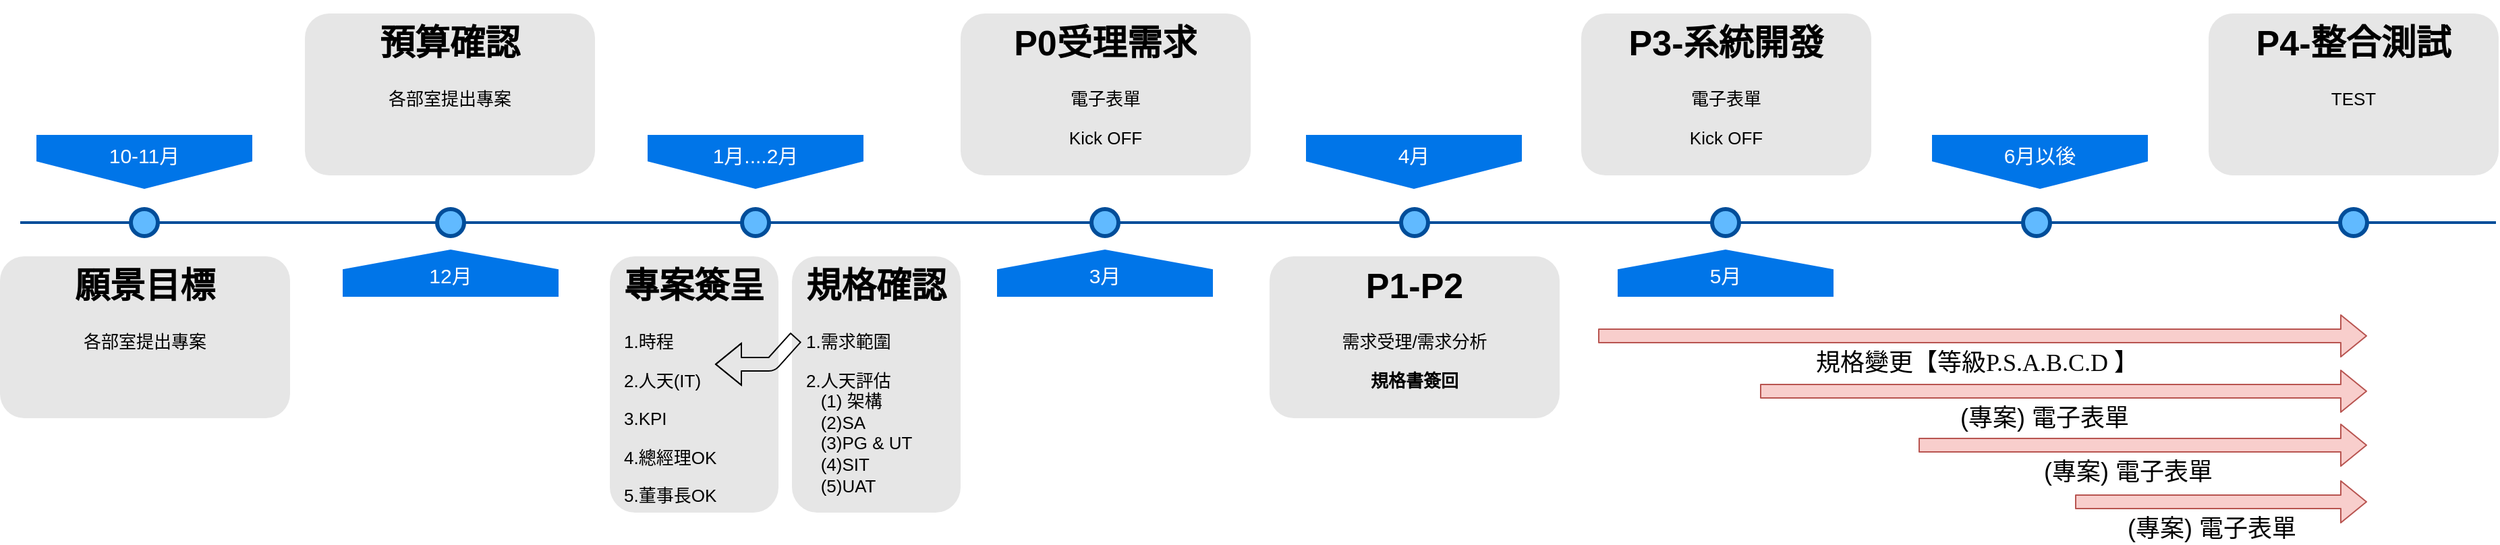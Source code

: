 <mxfile version="10.6.5" type="github"><diagram name="Page-1" id="82e54ff1-d628-8f03-85c4-9753963a91cd"><mxGraphModel dx="2494" dy="796" grid="1" gridSize="10" guides="1" tooltips="1" connect="1" arrows="1" fold="1" page="1" pageScale="1" pageWidth="1100" pageHeight="850" background="#ffffff" math="0" shadow="0"><root><mxCell id="0"/><mxCell id="1" parent="0"/><mxCell id="4ec97bd9e5d20128-1" value="" style="line;strokeWidth=2;html=1;fillColor=none;fontSize=28;fontColor=#004D99;strokeColor=#004D99;" parent="1" vertex="1"><mxGeometry x="15" y="400" width="1835" height="10" as="geometry"/></mxCell><mxCell id="4ec97bd9e5d20128-5" value="10-11月" style="shape=offPageConnector;whiteSpace=wrap;html=1;fillColor=#0075E8;fontSize=15;fontColor=#FFFFFF;size=0.509;verticalAlign=top;strokeColor=none;" parent="1" vertex="1"><mxGeometry x="27" y="340" width="160" height="40" as="geometry"/></mxCell><mxCell id="4ec97bd9e5d20128-6" value="&lt;span&gt;1月....2月&lt;/span&gt;" style="shape=offPageConnector;whiteSpace=wrap;html=1;fillColor=#0075E8;fontSize=15;fontColor=#FFFFFF;size=0.509;verticalAlign=top;strokeColor=none;" parent="1" vertex="1"><mxGeometry x="480" y="340" width="160" height="40" as="geometry"/></mxCell><mxCell id="4ec97bd9e5d20128-7" value="&lt;span&gt;12月&lt;/span&gt;" style="shape=offPageConnector;whiteSpace=wrap;html=1;fillColor=#0075E8;fontSize=15;fontColor=#FFFFFF;size=0.418;flipV=1;verticalAlign=bottom;strokeColor=none;spacingBottom=4;" parent="1" vertex="1"><mxGeometry x="254" y="425" width="160" height="35" as="geometry"/></mxCell><mxCell id="4ec97bd9e5d20128-8" value="3月" style="shape=offPageConnector;whiteSpace=wrap;html=1;fillColor=#0075E8;fontSize=15;fontColor=#FFFFFF;size=0.418;flipV=1;verticalAlign=bottom;strokeColor=none;spacingBottom=4;" parent="1" vertex="1"><mxGeometry x="739" y="425" width="160" height="35" as="geometry"/></mxCell><mxCell id="4ec97bd9e5d20128-9" value="" style="ellipse;whiteSpace=wrap;html=1;fillColor=#61BAFF;fontSize=28;fontColor=#004D99;strokeWidth=3;strokeColor=#004D99;" parent="1" vertex="1"><mxGeometry x="97" y="395" width="20" height="20" as="geometry"/></mxCell><mxCell id="4ec97bd9e5d20128-10" value="" style="ellipse;whiteSpace=wrap;html=1;fillColor=#61BAFF;fontSize=28;fontColor=#004D99;strokeWidth=3;strokeColor=#004D99;" parent="1" vertex="1"><mxGeometry x="324" y="395" width="20" height="20" as="geometry"/></mxCell><mxCell id="4ec97bd9e5d20128-11" value="" style="ellipse;whiteSpace=wrap;html=1;fillColor=#61BAFF;fontSize=28;fontColor=#004D99;strokeWidth=3;strokeColor=#004D99;" parent="1" vertex="1"><mxGeometry x="550" y="395" width="20" height="20" as="geometry"/></mxCell><mxCell id="4ec97bd9e5d20128-13" value="" style="ellipse;whiteSpace=wrap;html=1;fillColor=#61BAFF;fontSize=28;fontColor=#004D99;strokeWidth=3;strokeColor=#004D99;" parent="1" vertex="1"><mxGeometry x="809" y="395" width="20" height="20" as="geometry"/></mxCell><mxCell id="4ec97bd9e5d20128-14" value="&lt;h1&gt;願景目標&lt;/h1&gt;&lt;p&gt;各部室提出專案&lt;/p&gt;" style="text;html=1;spacing=5;spacingTop=-20;whiteSpace=wrap;overflow=hidden;strokeColor=none;strokeWidth=3;fillColor=#E6E6E6;fontSize=13;fontColor=#000000;align=center;rounded=1;" parent="1" vertex="1"><mxGeometry y="430" width="215" height="120" as="geometry"/></mxCell><mxCell id="4ec97bd9e5d20128-16" value="&lt;h1&gt;預算確認&lt;/h1&gt;&lt;p&gt;各部室提出專案&lt;/p&gt;" style="text;html=1;spacing=5;spacingTop=-20;whiteSpace=wrap;overflow=hidden;strokeColor=none;strokeWidth=3;fillColor=#E6E6E6;fontSize=13;fontColor=#000000;align=center;rounded=1;" parent="1" vertex="1"><mxGeometry x="226" y="250" width="215" height="120" as="geometry"/></mxCell><mxCell id="4ec97bd9e5d20128-17" value="&lt;h1&gt;專案簽呈&lt;/h1&gt;&lt;p style=&quot;text-align: left&quot;&gt;1.時程&lt;/p&gt;&lt;p style=&quot;text-align: left&quot;&gt;2.人天(IT)&lt;/p&gt;&lt;p style=&quot;text-align: left&quot;&gt;3.KPI&lt;/p&gt;&lt;p style=&quot;text-align: left&quot;&gt;4.總經理OK&lt;/p&gt;&lt;p style=&quot;text-align: left&quot;&gt;5.董事長OK&lt;/p&gt;&lt;p&gt;&lt;br&gt;&lt;/p&gt;" style="text;html=1;spacing=5;spacingTop=-20;whiteSpace=wrap;overflow=hidden;strokeColor=none;strokeWidth=3;fillColor=#E6E6E6;fontSize=13;fontColor=#000000;align=center;rounded=1;" parent="1" vertex="1"><mxGeometry x="452" y="430" width="125" height="190" as="geometry"/></mxCell><mxCell id="4ec97bd9e5d20128-18" value="&lt;h1&gt;P0受理需求&lt;/h1&gt;&lt;p&gt;電子表單&lt;/p&gt;&lt;p&gt;Kick OFF&lt;/p&gt;" style="text;html=1;spacing=5;spacingTop=-20;whiteSpace=wrap;overflow=hidden;strokeColor=none;strokeWidth=3;fillColor=#E6E6E6;fontSize=13;fontColor=#000000;align=center;rounded=1;" parent="1" vertex="1"><mxGeometry x="712" y="250" width="215" height="120" as="geometry"/></mxCell><mxCell id="_TycMbwsv1YNWjQJfryo-6" value="&lt;h1&gt;規格確認&lt;/h1&gt;&lt;p style=&quot;text-align: left&quot;&gt;1.需求範圍&lt;/p&gt;&lt;p style=&quot;text-align: left&quot;&gt;2.人天評估&lt;br&gt;&amp;nbsp; &amp;nbsp;(1) 架構&lt;br&gt;&amp;nbsp; &amp;nbsp;(2)SA&lt;br&gt;&amp;nbsp; &amp;nbsp;(3)PG &amp;amp; UT&lt;br&gt;&amp;nbsp; &amp;nbsp;(4)SIT&lt;br&gt;&amp;nbsp; &amp;nbsp;(5)UAT&lt;/p&gt;" style="text;html=1;spacing=5;spacingTop=-20;whiteSpace=wrap;overflow=hidden;strokeColor=none;strokeWidth=3;fillColor=#E6E6E6;fontSize=13;fontColor=#000000;align=center;rounded=1;" parent="1" vertex="1"><mxGeometry x="587" y="430" width="125" height="190" as="geometry"/></mxCell><mxCell id="_TycMbwsv1YNWjQJfryo-7" value="" style="shape=flexArrow;endArrow=classic;html=1;" parent="1" edge="1"><mxGeometry width="50" height="50" relative="1" as="geometry"><mxPoint x="590" y="490" as="sourcePoint"/><mxPoint x="530" y="510" as="targetPoint"/><Array as="points"><mxPoint x="572" y="510"/></Array></mxGeometry></mxCell><mxCell id="_TycMbwsv1YNWjQJfryo-9" value="" style="ellipse;whiteSpace=wrap;html=1;fillColor=#61BAFF;fontSize=28;fontColor=#004D99;strokeWidth=3;strokeColor=#004D99;" parent="1" vertex="1"><mxGeometry x="1038.5" y="395" width="20" height="20" as="geometry"/></mxCell><mxCell id="_TycMbwsv1YNWjQJfryo-11" value="4月" style="shape=offPageConnector;whiteSpace=wrap;html=1;fillColor=#0075E8;fontSize=15;fontColor=#FFFFFF;size=0.509;verticalAlign=top;strokeColor=none;" parent="1" vertex="1"><mxGeometry x="968" y="340" width="160" height="40" as="geometry"/></mxCell><mxCell id="_TycMbwsv1YNWjQJfryo-12" value="&lt;h1&gt;P1-P2&lt;/h1&gt;&lt;p&gt;需求受理/需求分析&lt;/p&gt;&lt;p&gt;&lt;b&gt;規格書簽回&lt;/b&gt;&lt;/p&gt;" style="text;html=1;spacing=5;spacingTop=-20;whiteSpace=wrap;overflow=hidden;strokeColor=none;strokeWidth=3;fillColor=#E6E6E6;fontSize=13;fontColor=#000000;align=center;rounded=1;" parent="1" vertex="1"><mxGeometry x="941" y="430" width="215" height="120" as="geometry"/></mxCell><mxCell id="_TycMbwsv1YNWjQJfryo-13" value="5月" style="shape=offPageConnector;whiteSpace=wrap;html=1;fillColor=#0075E8;fontSize=15;fontColor=#FFFFFF;size=0.418;flipV=1;verticalAlign=bottom;strokeColor=none;spacingBottom=4;" parent="1" vertex="1"><mxGeometry x="1199" y="425" width="160" height="35" as="geometry"/></mxCell><mxCell id="_TycMbwsv1YNWjQJfryo-14" value="" style="ellipse;whiteSpace=wrap;html=1;fillColor=#61BAFF;fontSize=28;fontColor=#004D99;strokeWidth=3;strokeColor=#004D99;" parent="1" vertex="1"><mxGeometry x="1269" y="395" width="20" height="20" as="geometry"/></mxCell><mxCell id="_TycMbwsv1YNWjQJfryo-15" value="&lt;h1&gt;P3-系統開發&lt;/h1&gt;&lt;p&gt;電子表單&lt;/p&gt;&lt;p&gt;Kick OFF&lt;/p&gt;" style="text;html=1;spacing=5;spacingTop=-20;whiteSpace=wrap;overflow=hidden;strokeColor=none;strokeWidth=3;fillColor=#E6E6E6;fontSize=13;fontColor=#000000;align=center;rounded=1;" parent="1" vertex="1"><mxGeometry x="1172" y="250" width="215" height="120" as="geometry"/></mxCell><mxCell id="_TycMbwsv1YNWjQJfryo-17" value="" style="ellipse;whiteSpace=wrap;html=1;fillColor=#61BAFF;fontSize=28;fontColor=#004D99;strokeWidth=3;strokeColor=#004D99;" parent="1" vertex="1"><mxGeometry x="1499.5" y="395" width="20" height="20" as="geometry"/></mxCell><mxCell id="_TycMbwsv1YNWjQJfryo-21" value="&lt;h1&gt;P4-整合測試&lt;/h1&gt;&lt;p&gt;TEST&lt;/p&gt;" style="text;html=1;spacing=5;spacingTop=-20;whiteSpace=wrap;overflow=hidden;strokeColor=none;strokeWidth=3;fillColor=#E6E6E6;fontSize=13;fontColor=#000000;align=center;rounded=1;" parent="1" vertex="1"><mxGeometry x="1637" y="250" width="215" height="120" as="geometry"/></mxCell><mxCell id="_TycMbwsv1YNWjQJfryo-23" value="6月以後" style="shape=offPageConnector;whiteSpace=wrap;html=1;fillColor=#0075E8;fontSize=15;fontColor=#FFFFFF;size=0.509;verticalAlign=top;strokeColor=none;" parent="1" vertex="1"><mxGeometry x="1432" y="340" width="160" height="40" as="geometry"/></mxCell><mxCell id="_TycMbwsv1YNWjQJfryo-25" value="規格變更【等級P.S.A.B.C.D 】&lt;br style=&quot;font-size: 18px&quot;&gt;" style="shape=flexArrow;endArrow=classic;html=1;fillColor=#f8cecc;strokeColor=#b85450;fontFamily=Comic Sans MS;fontSize=18;" parent="1" edge="1"><mxGeometry x="-0.018" y="-20" width="50" height="50" relative="1" as="geometry"><mxPoint x="1184.5" y="489" as="sourcePoint"/><mxPoint x="1754.5" y="489" as="targetPoint"/><mxPoint as="offset"/></mxGeometry></mxCell><mxCell id="_TycMbwsv1YNWjQJfryo-26" value="(專案) 電子表單" style="shape=flexArrow;endArrow=classic;html=1;fillColor=#f8cecc;strokeColor=#b85450;startArrow=none;startFill=0;fontSize=18;labelBackgroundColor=#ffffff;" parent="1" edge="1"><mxGeometry x="-0.067" y="-20" width="50" height="50" relative="1" as="geometry"><mxPoint x="1304.5" y="530" as="sourcePoint"/><mxPoint x="1754.5" y="530" as="targetPoint"/><mxPoint as="offset"/></mxGeometry></mxCell><mxCell id="_TycMbwsv1YNWjQJfryo-27" value="" style="ellipse;whiteSpace=wrap;html=1;fillColor=#61BAFF;fontSize=28;fontColor=#004D99;strokeWidth=3;strokeColor=#004D99;" parent="1" vertex="1"><mxGeometry x="1734.5" y="395" width="20" height="20" as="geometry"/></mxCell><mxCell id="_TycMbwsv1YNWjQJfryo-28" value="(專案) 電子表單" style="shape=flexArrow;endArrow=classic;html=1;fillColor=#f8cecc;strokeColor=#b85450;startArrow=none;startFill=0;fontSize=18;labelBackgroundColor=#ffffff;" parent="1" edge="1"><mxGeometry x="-0.067" y="-20" width="50" height="50" relative="1" as="geometry"><mxPoint x="1422" y="570" as="sourcePoint"/><mxPoint x="1754.5" y="570" as="targetPoint"/><mxPoint as="offset"/></mxGeometry></mxCell><mxCell id="_TycMbwsv1YNWjQJfryo-30" value="(專案) 電子表單" style="shape=flexArrow;endArrow=classic;html=1;fillColor=#f8cecc;strokeColor=#b85450;startArrow=none;startFill=0;fontSize=18;labelBackgroundColor=#ffffff;" parent="1" edge="1"><mxGeometry x="-0.067" y="-20" width="50" height="50" relative="1" as="geometry"><mxPoint x="1538" y="612" as="sourcePoint"/><mxPoint x="1754.5" y="612" as="targetPoint"/><mxPoint as="offset"/></mxGeometry></mxCell></root></mxGraphModel></diagram></mxfile>